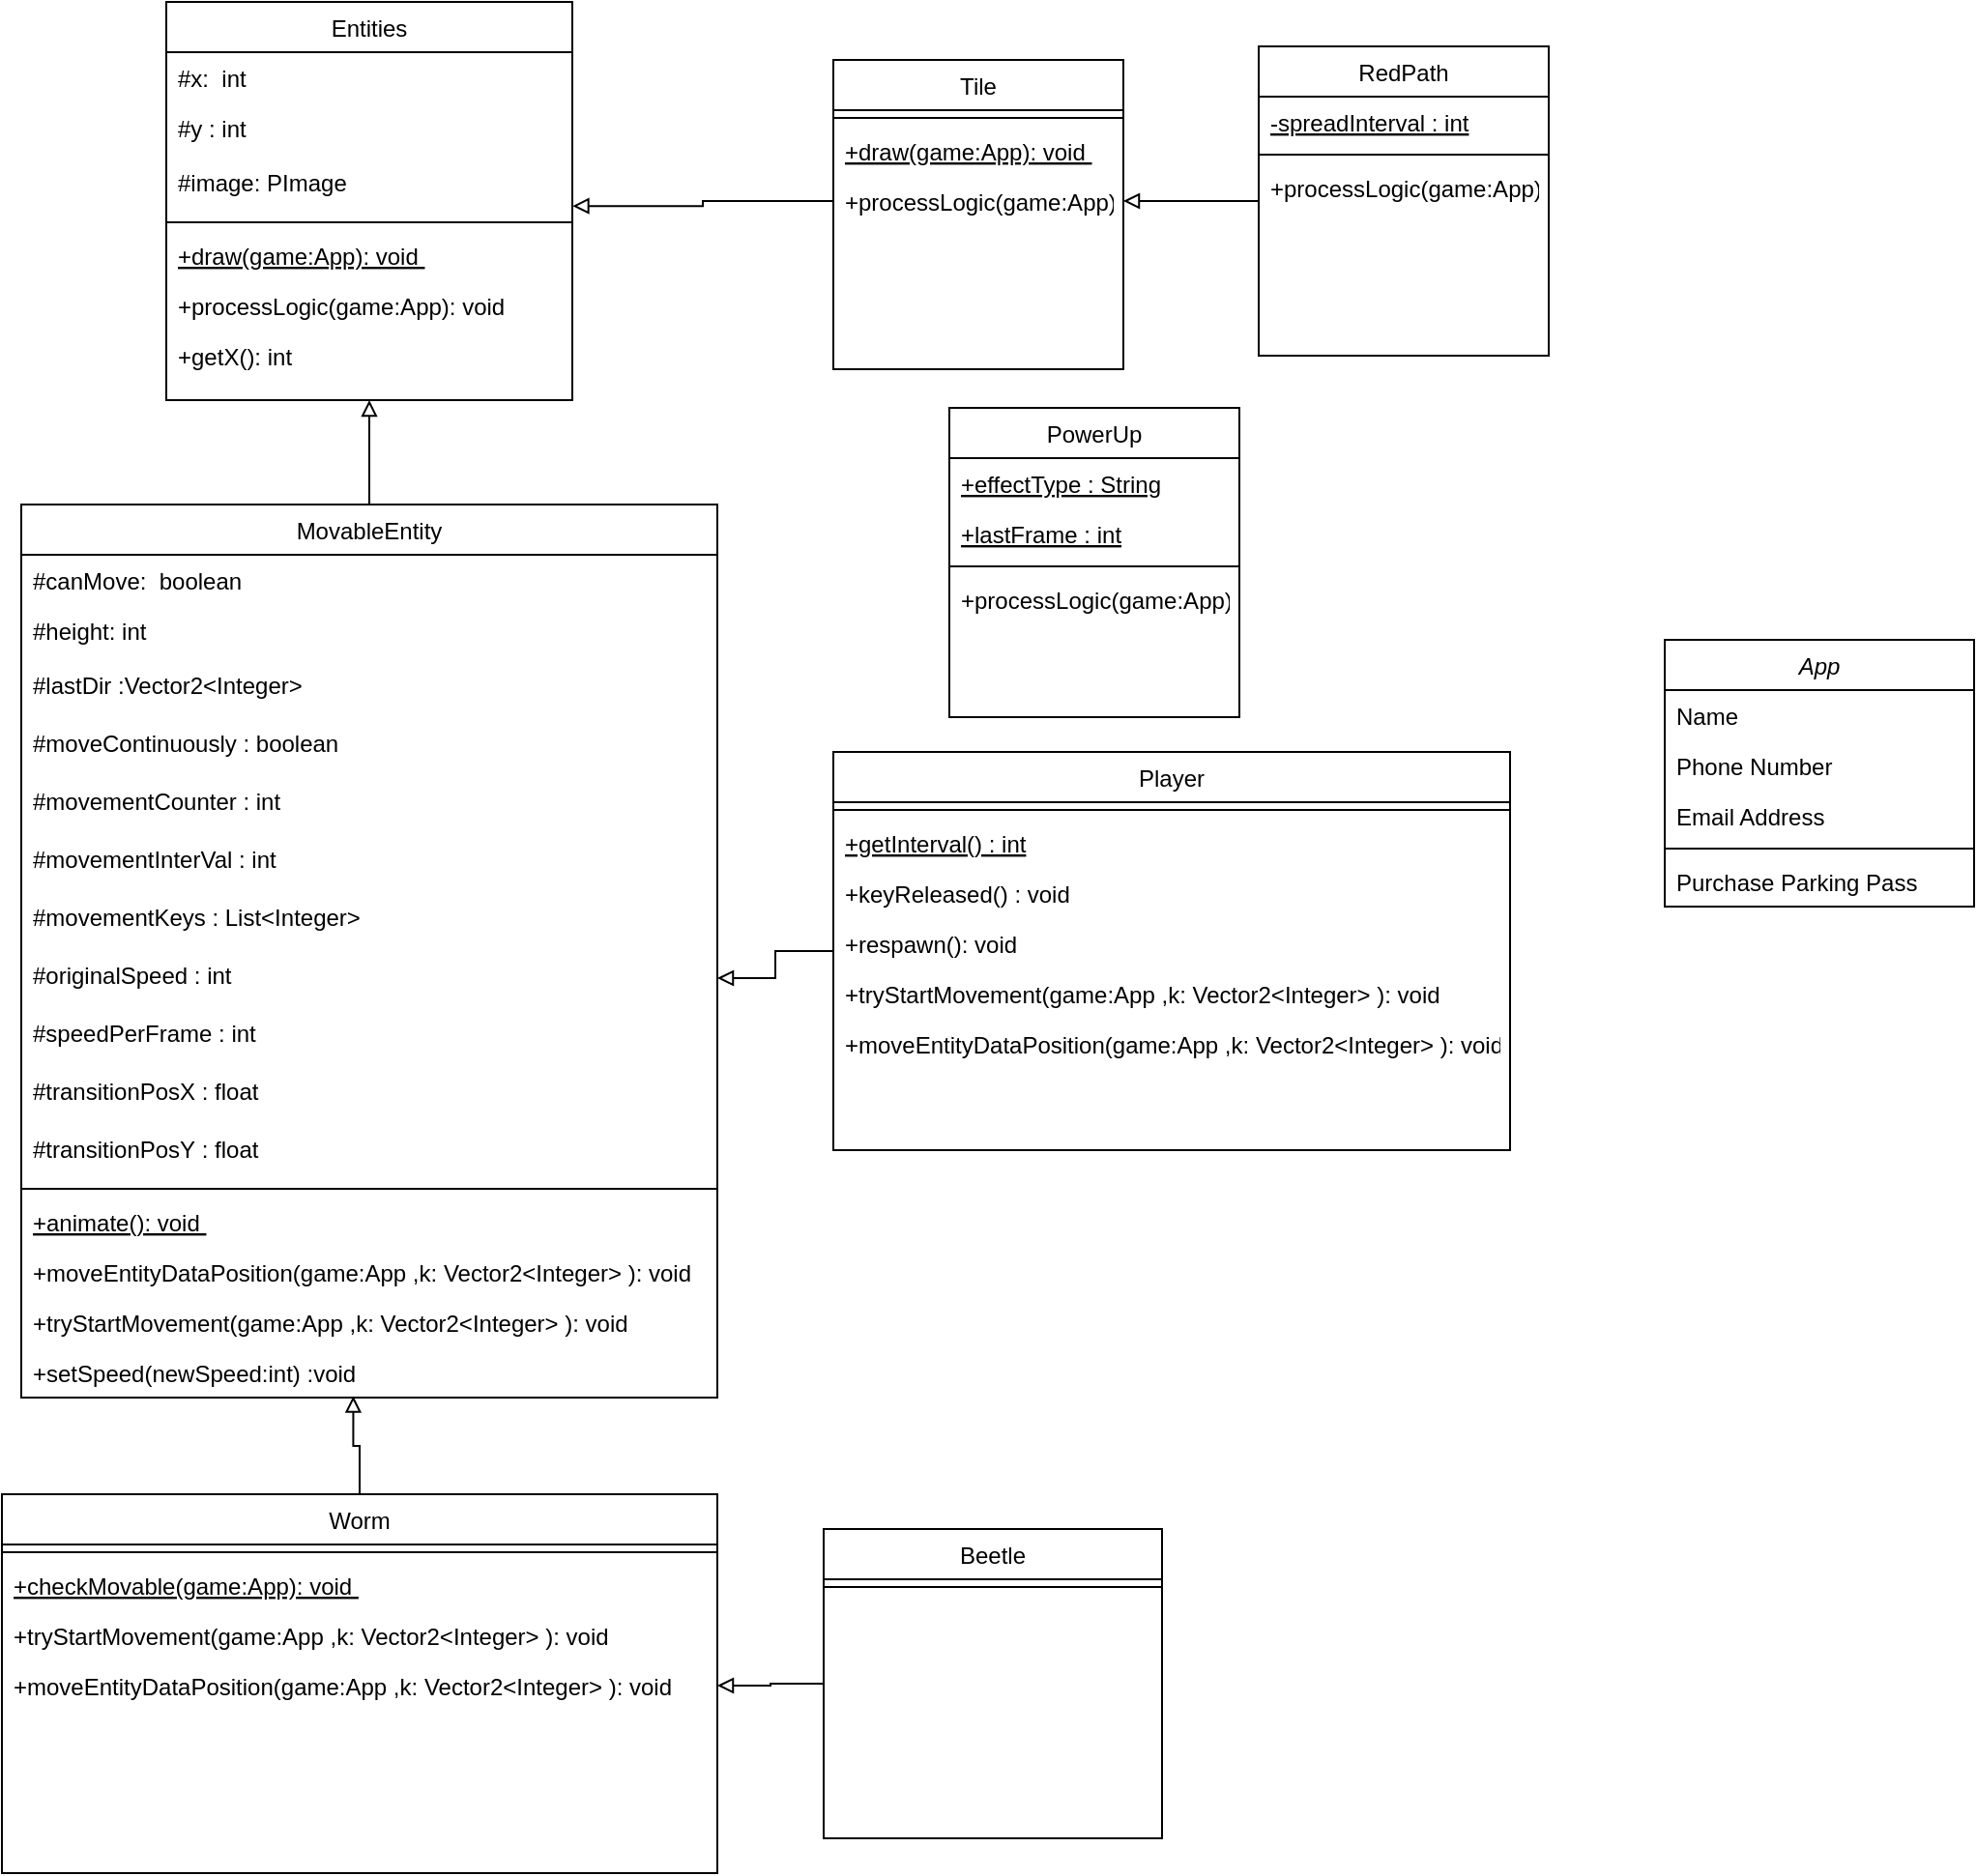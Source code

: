 <mxfile version="17.4.5" type="github">
  <diagram id="C5RBs43oDa-KdzZeNtuy" name="Page-1">
    <mxGraphModel dx="1824" dy="973" grid="1" gridSize="10" guides="1" tooltips="1" connect="1" arrows="1" fold="1" page="1" pageScale="1" pageWidth="827" pageHeight="1169" math="0" shadow="0">
      <root>
        <mxCell id="WIyWlLk6GJQsqaUBKTNV-0" />
        <mxCell id="WIyWlLk6GJQsqaUBKTNV-1" parent="WIyWlLk6GJQsqaUBKTNV-0" />
        <mxCell id="zkfFHV4jXpPFQw0GAbJ--0" value="App" style="swimlane;fontStyle=2;align=center;verticalAlign=top;childLayout=stackLayout;horizontal=1;startSize=26;horizontalStack=0;resizeParent=1;resizeLast=0;collapsible=1;marginBottom=0;rounded=0;shadow=0;strokeWidth=1;" parent="WIyWlLk6GJQsqaUBKTNV-1" vertex="1">
          <mxGeometry x="860" y="640" width="160" height="138" as="geometry">
            <mxRectangle x="230" y="140" width="160" height="26" as="alternateBounds" />
          </mxGeometry>
        </mxCell>
        <mxCell id="zkfFHV4jXpPFQw0GAbJ--1" value="Name" style="text;align=left;verticalAlign=top;spacingLeft=4;spacingRight=4;overflow=hidden;rotatable=0;points=[[0,0.5],[1,0.5]];portConstraint=eastwest;" parent="zkfFHV4jXpPFQw0GAbJ--0" vertex="1">
          <mxGeometry y="26" width="160" height="26" as="geometry" />
        </mxCell>
        <mxCell id="zkfFHV4jXpPFQw0GAbJ--2" value="Phone Number" style="text;align=left;verticalAlign=top;spacingLeft=4;spacingRight=4;overflow=hidden;rotatable=0;points=[[0,0.5],[1,0.5]];portConstraint=eastwest;rounded=0;shadow=0;html=0;" parent="zkfFHV4jXpPFQw0GAbJ--0" vertex="1">
          <mxGeometry y="52" width="160" height="26" as="geometry" />
        </mxCell>
        <mxCell id="zkfFHV4jXpPFQw0GAbJ--3" value="Email Address" style="text;align=left;verticalAlign=top;spacingLeft=4;spacingRight=4;overflow=hidden;rotatable=0;points=[[0,0.5],[1,0.5]];portConstraint=eastwest;rounded=0;shadow=0;html=0;" parent="zkfFHV4jXpPFQw0GAbJ--0" vertex="1">
          <mxGeometry y="78" width="160" height="26" as="geometry" />
        </mxCell>
        <mxCell id="zkfFHV4jXpPFQw0GAbJ--4" value="" style="line;html=1;strokeWidth=1;align=left;verticalAlign=middle;spacingTop=-1;spacingLeft=3;spacingRight=3;rotatable=0;labelPosition=right;points=[];portConstraint=eastwest;" parent="zkfFHV4jXpPFQw0GAbJ--0" vertex="1">
          <mxGeometry y="104" width="160" height="8" as="geometry" />
        </mxCell>
        <mxCell id="zkfFHV4jXpPFQw0GAbJ--5" value="Purchase Parking Pass" style="text;align=left;verticalAlign=top;spacingLeft=4;spacingRight=4;overflow=hidden;rotatable=0;points=[[0,0.5],[1,0.5]];portConstraint=eastwest;" parent="zkfFHV4jXpPFQw0GAbJ--0" vertex="1">
          <mxGeometry y="112" width="160" height="26" as="geometry" />
        </mxCell>
        <mxCell id="zkfFHV4jXpPFQw0GAbJ--6" value="Entities" style="swimlane;fontStyle=0;align=center;verticalAlign=top;childLayout=stackLayout;horizontal=1;startSize=26;horizontalStack=0;resizeParent=1;resizeLast=0;collapsible=1;marginBottom=0;rounded=0;shadow=0;strokeWidth=1;" parent="WIyWlLk6GJQsqaUBKTNV-1" vertex="1">
          <mxGeometry x="85" y="310" width="210" height="206" as="geometry">
            <mxRectangle x="120" y="360" width="160" height="26" as="alternateBounds" />
          </mxGeometry>
        </mxCell>
        <mxCell id="zkfFHV4jXpPFQw0GAbJ--7" value="#x:  int" style="text;align=left;verticalAlign=top;spacingLeft=4;spacingRight=4;overflow=hidden;rotatable=0;points=[[0,0.5],[1,0.5]];portConstraint=eastwest;" parent="zkfFHV4jXpPFQw0GAbJ--6" vertex="1">
          <mxGeometry y="26" width="210" height="26" as="geometry" />
        </mxCell>
        <mxCell id="zkfFHV4jXpPFQw0GAbJ--8" value="#y : int" style="text;align=left;verticalAlign=top;spacingLeft=4;spacingRight=4;overflow=hidden;rotatable=0;points=[[0,0.5],[1,0.5]];portConstraint=eastwest;rounded=0;shadow=0;html=0;" parent="zkfFHV4jXpPFQw0GAbJ--6" vertex="1">
          <mxGeometry y="52" width="210" height="28" as="geometry" />
        </mxCell>
        <mxCell id="aCMzwhJr1zV5VdU0854n-4" value="#image: PImage" style="text;align=left;verticalAlign=top;spacingLeft=4;spacingRight=4;overflow=hidden;rotatable=0;points=[[0,0.5],[1,0.5]];portConstraint=eastwest;rounded=0;shadow=0;html=0;" vertex="1" parent="zkfFHV4jXpPFQw0GAbJ--6">
          <mxGeometry y="80" width="210" height="30" as="geometry" />
        </mxCell>
        <mxCell id="zkfFHV4jXpPFQw0GAbJ--9" value="" style="line;html=1;strokeWidth=1;align=left;verticalAlign=middle;spacingTop=-1;spacingLeft=3;spacingRight=3;rotatable=0;labelPosition=right;points=[];portConstraint=eastwest;" parent="zkfFHV4jXpPFQw0GAbJ--6" vertex="1">
          <mxGeometry y="110" width="210" height="8" as="geometry" />
        </mxCell>
        <mxCell id="zkfFHV4jXpPFQw0GAbJ--10" value="+draw(game:App): void " style="text;align=left;verticalAlign=top;spacingLeft=4;spacingRight=4;overflow=hidden;rotatable=0;points=[[0,0.5],[1,0.5]];portConstraint=eastwest;fontStyle=4" parent="zkfFHV4jXpPFQw0GAbJ--6" vertex="1">
          <mxGeometry y="118" width="210" height="26" as="geometry" />
        </mxCell>
        <mxCell id="zkfFHV4jXpPFQw0GAbJ--11" value="+processLogic(game:App): void" style="text;align=left;verticalAlign=top;spacingLeft=4;spacingRight=4;overflow=hidden;rotatable=0;points=[[0,0.5],[1,0.5]];portConstraint=eastwest;" parent="zkfFHV4jXpPFQw0GAbJ--6" vertex="1">
          <mxGeometry y="144" width="210" height="26" as="geometry" />
        </mxCell>
        <mxCell id="aCMzwhJr1zV5VdU0854n-5" value="+getX(): int" style="text;align=left;verticalAlign=top;spacingLeft=4;spacingRight=4;overflow=hidden;rotatable=0;points=[[0,0.5],[1,0.5]];portConstraint=eastwest;" vertex="1" parent="zkfFHV4jXpPFQw0GAbJ--6">
          <mxGeometry y="170" width="210" height="26" as="geometry" />
        </mxCell>
        <mxCell id="aCMzwhJr1zV5VdU0854n-68" style="edgeStyle=orthogonalEdgeStyle;rounded=0;orthogonalLoop=1;jettySize=auto;html=1;entryX=0.5;entryY=1;entryDx=0;entryDy=0;endArrow=block;endFill=0;" edge="1" parent="WIyWlLk6GJQsqaUBKTNV-1" source="aCMzwhJr1zV5VdU0854n-6" target="zkfFHV4jXpPFQw0GAbJ--6">
          <mxGeometry relative="1" as="geometry" />
        </mxCell>
        <mxCell id="aCMzwhJr1zV5VdU0854n-6" value="MovableEntity" style="swimlane;fontStyle=0;align=center;verticalAlign=top;childLayout=stackLayout;horizontal=1;startSize=26;horizontalStack=0;resizeParent=1;resizeLast=0;collapsible=1;marginBottom=0;rounded=0;shadow=0;strokeWidth=1;" vertex="1" parent="WIyWlLk6GJQsqaUBKTNV-1">
          <mxGeometry x="10" y="570" width="360" height="462" as="geometry">
            <mxRectangle x="120" y="360" width="160" height="26" as="alternateBounds" />
          </mxGeometry>
        </mxCell>
        <mxCell id="aCMzwhJr1zV5VdU0854n-7" value="#canMove:  boolean" style="text;align=left;verticalAlign=top;spacingLeft=4;spacingRight=4;overflow=hidden;rotatable=0;points=[[0,0.5],[1,0.5]];portConstraint=eastwest;" vertex="1" parent="aCMzwhJr1zV5VdU0854n-6">
          <mxGeometry y="26" width="360" height="26" as="geometry" />
        </mxCell>
        <mxCell id="aCMzwhJr1zV5VdU0854n-8" value="#height: int&#xa;" style="text;align=left;verticalAlign=top;spacingLeft=4;spacingRight=4;overflow=hidden;rotatable=0;points=[[0,0.5],[1,0.5]];portConstraint=eastwest;rounded=0;shadow=0;html=0;" vertex="1" parent="aCMzwhJr1zV5VdU0854n-6">
          <mxGeometry y="52" width="360" height="28" as="geometry" />
        </mxCell>
        <mxCell id="aCMzwhJr1zV5VdU0854n-9" value="#lastDir :Vector2&lt;Integer&gt;" style="text;align=left;verticalAlign=top;spacingLeft=4;spacingRight=4;overflow=hidden;rotatable=0;points=[[0,0.5],[1,0.5]];portConstraint=eastwest;rounded=0;shadow=0;html=0;" vertex="1" parent="aCMzwhJr1zV5VdU0854n-6">
          <mxGeometry y="80" width="360" height="30" as="geometry" />
        </mxCell>
        <mxCell id="aCMzwhJr1zV5VdU0854n-14" value="#moveContinuously : boolean" style="text;align=left;verticalAlign=top;spacingLeft=4;spacingRight=4;overflow=hidden;rotatable=0;points=[[0,0.5],[1,0.5]];portConstraint=eastwest;rounded=0;shadow=0;html=0;" vertex="1" parent="aCMzwhJr1zV5VdU0854n-6">
          <mxGeometry y="110" width="360" height="30" as="geometry" />
        </mxCell>
        <mxCell id="aCMzwhJr1zV5VdU0854n-15" value="#movementCounter : int" style="text;align=left;verticalAlign=top;spacingLeft=4;spacingRight=4;overflow=hidden;rotatable=0;points=[[0,0.5],[1,0.5]];portConstraint=eastwest;rounded=0;shadow=0;html=0;" vertex="1" parent="aCMzwhJr1zV5VdU0854n-6">
          <mxGeometry y="140" width="360" height="30" as="geometry" />
        </mxCell>
        <mxCell id="aCMzwhJr1zV5VdU0854n-16" value="#movementInterVal : int" style="text;align=left;verticalAlign=top;spacingLeft=4;spacingRight=4;overflow=hidden;rotatable=0;points=[[0,0.5],[1,0.5]];portConstraint=eastwest;rounded=0;shadow=0;html=0;" vertex="1" parent="aCMzwhJr1zV5VdU0854n-6">
          <mxGeometry y="170" width="360" height="30" as="geometry" />
        </mxCell>
        <mxCell id="aCMzwhJr1zV5VdU0854n-17" value="#movementKeys : List&lt;Integer&gt;" style="text;align=left;verticalAlign=top;spacingLeft=4;spacingRight=4;overflow=hidden;rotatable=0;points=[[0,0.5],[1,0.5]];portConstraint=eastwest;rounded=0;shadow=0;html=0;" vertex="1" parent="aCMzwhJr1zV5VdU0854n-6">
          <mxGeometry y="200" width="360" height="30" as="geometry" />
        </mxCell>
        <mxCell id="aCMzwhJr1zV5VdU0854n-18" value="#originalSpeed : int" style="text;align=left;verticalAlign=top;spacingLeft=4;spacingRight=4;overflow=hidden;rotatable=0;points=[[0,0.5],[1,0.5]];portConstraint=eastwest;rounded=0;shadow=0;html=0;" vertex="1" parent="aCMzwhJr1zV5VdU0854n-6">
          <mxGeometry y="230" width="360" height="30" as="geometry" />
        </mxCell>
        <mxCell id="aCMzwhJr1zV5VdU0854n-20" value="#speedPerFrame : int" style="text;align=left;verticalAlign=top;spacingLeft=4;spacingRight=4;overflow=hidden;rotatable=0;points=[[0,0.5],[1,0.5]];portConstraint=eastwest;rounded=0;shadow=0;html=0;" vertex="1" parent="aCMzwhJr1zV5VdU0854n-6">
          <mxGeometry y="260" width="360" height="30" as="geometry" />
        </mxCell>
        <mxCell id="aCMzwhJr1zV5VdU0854n-19" value="#transitionPosX : float" style="text;align=left;verticalAlign=top;spacingLeft=4;spacingRight=4;overflow=hidden;rotatable=0;points=[[0,0.5],[1,0.5]];portConstraint=eastwest;rounded=0;shadow=0;html=0;" vertex="1" parent="aCMzwhJr1zV5VdU0854n-6">
          <mxGeometry y="290" width="360" height="30" as="geometry" />
        </mxCell>
        <mxCell id="aCMzwhJr1zV5VdU0854n-21" value="#transitionPosY : float" style="text;align=left;verticalAlign=top;spacingLeft=4;spacingRight=4;overflow=hidden;rotatable=0;points=[[0,0.5],[1,0.5]];portConstraint=eastwest;rounded=0;shadow=0;html=0;" vertex="1" parent="aCMzwhJr1zV5VdU0854n-6">
          <mxGeometry y="320" width="360" height="30" as="geometry" />
        </mxCell>
        <mxCell id="aCMzwhJr1zV5VdU0854n-10" value="" style="line;html=1;strokeWidth=1;align=left;verticalAlign=middle;spacingTop=-1;spacingLeft=3;spacingRight=3;rotatable=0;labelPosition=right;points=[];portConstraint=eastwest;" vertex="1" parent="aCMzwhJr1zV5VdU0854n-6">
          <mxGeometry y="350" width="360" height="8" as="geometry" />
        </mxCell>
        <mxCell id="aCMzwhJr1zV5VdU0854n-11" value="+animate(): void " style="text;align=left;verticalAlign=top;spacingLeft=4;spacingRight=4;overflow=hidden;rotatable=0;points=[[0,0.5],[1,0.5]];portConstraint=eastwest;fontStyle=4" vertex="1" parent="aCMzwhJr1zV5VdU0854n-6">
          <mxGeometry y="358" width="360" height="26" as="geometry" />
        </mxCell>
        <mxCell id="aCMzwhJr1zV5VdU0854n-12" value="+moveEntityDataPosition(game:App ,k: Vector2&lt;Integer&gt; ): void" style="text;align=left;verticalAlign=top;spacingLeft=4;spacingRight=4;overflow=hidden;rotatable=0;points=[[0,0.5],[1,0.5]];portConstraint=eastwest;" vertex="1" parent="aCMzwhJr1zV5VdU0854n-6">
          <mxGeometry y="384" width="360" height="26" as="geometry" />
        </mxCell>
        <mxCell id="aCMzwhJr1zV5VdU0854n-22" value="+tryStartMovement(game:App ,k: Vector2&lt;Integer&gt; ): void" style="text;align=left;verticalAlign=top;spacingLeft=4;spacingRight=4;overflow=hidden;rotatable=0;points=[[0,0.5],[1,0.5]];portConstraint=eastwest;" vertex="1" parent="aCMzwhJr1zV5VdU0854n-6">
          <mxGeometry y="410" width="360" height="26" as="geometry" />
        </mxCell>
        <mxCell id="aCMzwhJr1zV5VdU0854n-13" value="+setSpeed(newSpeed:int) :void" style="text;align=left;verticalAlign=top;spacingLeft=4;spacingRight=4;overflow=hidden;rotatable=0;points=[[0,0.5],[1,0.5]];portConstraint=eastwest;" vertex="1" parent="aCMzwhJr1zV5VdU0854n-6">
          <mxGeometry y="436" width="360" height="26" as="geometry" />
        </mxCell>
        <mxCell id="aCMzwhJr1zV5VdU0854n-62" style="edgeStyle=orthogonalEdgeStyle;rounded=0;orthogonalLoop=1;jettySize=auto;html=1;endArrow=block;endFill=0;" edge="1" parent="WIyWlLk6GJQsqaUBKTNV-1" source="aCMzwhJr1zV5VdU0854n-38" target="aCMzwhJr1zV5VdU0854n-18">
          <mxGeometry relative="1" as="geometry" />
        </mxCell>
        <mxCell id="aCMzwhJr1zV5VdU0854n-38" value="Player" style="swimlane;fontStyle=0;align=center;verticalAlign=top;childLayout=stackLayout;horizontal=1;startSize=26;horizontalStack=0;resizeParent=1;resizeLast=0;collapsible=1;marginBottom=0;rounded=0;shadow=0;strokeWidth=1;" vertex="1" parent="WIyWlLk6GJQsqaUBKTNV-1">
          <mxGeometry x="430" y="698" width="350" height="206" as="geometry">
            <mxRectangle x="120" y="360" width="160" height="26" as="alternateBounds" />
          </mxGeometry>
        </mxCell>
        <mxCell id="aCMzwhJr1zV5VdU0854n-42" value="" style="line;html=1;strokeWidth=1;align=left;verticalAlign=middle;spacingTop=-1;spacingLeft=3;spacingRight=3;rotatable=0;labelPosition=right;points=[];portConstraint=eastwest;" vertex="1" parent="aCMzwhJr1zV5VdU0854n-38">
          <mxGeometry y="26" width="350" height="8" as="geometry" />
        </mxCell>
        <mxCell id="aCMzwhJr1zV5VdU0854n-43" value="+getInterval() : int" style="text;align=left;verticalAlign=top;spacingLeft=4;spacingRight=4;overflow=hidden;rotatable=0;points=[[0,0.5],[1,0.5]];portConstraint=eastwest;fontStyle=4" vertex="1" parent="aCMzwhJr1zV5VdU0854n-38">
          <mxGeometry y="34" width="350" height="26" as="geometry" />
        </mxCell>
        <mxCell id="aCMzwhJr1zV5VdU0854n-44" value="+keyReleased() : void" style="text;align=left;verticalAlign=top;spacingLeft=4;spacingRight=4;overflow=hidden;rotatable=0;points=[[0,0.5],[1,0.5]];portConstraint=eastwest;" vertex="1" parent="aCMzwhJr1zV5VdU0854n-38">
          <mxGeometry y="60" width="350" height="26" as="geometry" />
        </mxCell>
        <mxCell id="aCMzwhJr1zV5VdU0854n-45" value="+respawn(): void " style="text;align=left;verticalAlign=top;spacingLeft=4;spacingRight=4;overflow=hidden;rotatable=0;points=[[0,0.5],[1,0.5]];portConstraint=eastwest;" vertex="1" parent="aCMzwhJr1zV5VdU0854n-38">
          <mxGeometry y="86" width="350" height="26" as="geometry" />
        </mxCell>
        <mxCell id="aCMzwhJr1zV5VdU0854n-47" value="+tryStartMovement(game:App ,k: Vector2&lt;Integer&gt; ): void" style="text;align=left;verticalAlign=top;spacingLeft=4;spacingRight=4;overflow=hidden;rotatable=0;points=[[0,0.5],[1,0.5]];portConstraint=eastwest;" vertex="1" parent="aCMzwhJr1zV5VdU0854n-38">
          <mxGeometry y="112" width="350" height="26" as="geometry" />
        </mxCell>
        <mxCell id="aCMzwhJr1zV5VdU0854n-48" value="+moveEntityDataPosition(game:App ,k: Vector2&lt;Integer&gt; ): void" style="text;align=left;verticalAlign=top;spacingLeft=4;spacingRight=4;overflow=hidden;rotatable=0;points=[[0,0.5],[1,0.5]];portConstraint=eastwest;" vertex="1" parent="aCMzwhJr1zV5VdU0854n-38">
          <mxGeometry y="138" width="350" height="26" as="geometry" />
        </mxCell>
        <mxCell id="aCMzwhJr1zV5VdU0854n-51" value="Tile" style="swimlane;fontStyle=0;align=center;verticalAlign=top;childLayout=stackLayout;horizontal=1;startSize=26;horizontalStack=0;resizeParent=1;resizeLast=0;collapsible=1;marginBottom=0;rounded=0;shadow=0;strokeWidth=1;" vertex="1" parent="WIyWlLk6GJQsqaUBKTNV-1">
          <mxGeometry x="430" y="340" width="150" height="160" as="geometry">
            <mxRectangle x="120" y="360" width="160" height="26" as="alternateBounds" />
          </mxGeometry>
        </mxCell>
        <mxCell id="aCMzwhJr1zV5VdU0854n-55" value="" style="line;html=1;strokeWidth=1;align=left;verticalAlign=middle;spacingTop=-1;spacingLeft=3;spacingRight=3;rotatable=0;labelPosition=right;points=[];portConstraint=eastwest;" vertex="1" parent="aCMzwhJr1zV5VdU0854n-51">
          <mxGeometry y="26" width="150" height="8" as="geometry" />
        </mxCell>
        <mxCell id="aCMzwhJr1zV5VdU0854n-59" value="+draw(game:App): void " style="text;align=left;verticalAlign=top;spacingLeft=4;spacingRight=4;overflow=hidden;rotatable=0;points=[[0,0.5],[1,0.5]];portConstraint=eastwest;fontStyle=4" vertex="1" parent="aCMzwhJr1zV5VdU0854n-51">
          <mxGeometry y="34" width="150" height="26" as="geometry" />
        </mxCell>
        <mxCell id="aCMzwhJr1zV5VdU0854n-60" value="+processLogic(game:App): void" style="text;align=left;verticalAlign=top;spacingLeft=4;spacingRight=4;overflow=hidden;rotatable=0;points=[[0,0.5],[1,0.5]];portConstraint=eastwest;" vertex="1" parent="aCMzwhJr1zV5VdU0854n-51">
          <mxGeometry y="60" width="150" height="26" as="geometry" />
        </mxCell>
        <mxCell id="aCMzwhJr1zV5VdU0854n-61" style="edgeStyle=orthogonalEdgeStyle;rounded=0;orthogonalLoop=1;jettySize=auto;html=1;exitX=0;exitY=0.5;exitDx=0;exitDy=0;entryX=1.001;entryY=0.853;entryDx=0;entryDy=0;entryPerimeter=0;endArrow=block;endFill=0;" edge="1" parent="WIyWlLk6GJQsqaUBKTNV-1" source="aCMzwhJr1zV5VdU0854n-60" target="aCMzwhJr1zV5VdU0854n-4">
          <mxGeometry relative="1" as="geometry" />
        </mxCell>
        <mxCell id="aCMzwhJr1zV5VdU0854n-69" style="edgeStyle=orthogonalEdgeStyle;rounded=0;orthogonalLoop=1;jettySize=auto;html=1;entryX=1;entryY=0.5;entryDx=0;entryDy=0;endArrow=block;endFill=0;" edge="1" parent="WIyWlLk6GJQsqaUBKTNV-1" source="aCMzwhJr1zV5VdU0854n-63" target="aCMzwhJr1zV5VdU0854n-60">
          <mxGeometry relative="1" as="geometry" />
        </mxCell>
        <mxCell id="aCMzwhJr1zV5VdU0854n-63" value="RedPath" style="swimlane;fontStyle=0;align=center;verticalAlign=top;childLayout=stackLayout;horizontal=1;startSize=26;horizontalStack=0;resizeParent=1;resizeLast=0;collapsible=1;marginBottom=0;rounded=0;shadow=0;strokeWidth=1;" vertex="1" parent="WIyWlLk6GJQsqaUBKTNV-1">
          <mxGeometry x="650" y="333" width="150" height="160" as="geometry">
            <mxRectangle x="120" y="360" width="160" height="26" as="alternateBounds" />
          </mxGeometry>
        </mxCell>
        <mxCell id="aCMzwhJr1zV5VdU0854n-65" value="-spreadInterval : int" style="text;align=left;verticalAlign=top;spacingLeft=4;spacingRight=4;overflow=hidden;rotatable=0;points=[[0,0.5],[1,0.5]];portConstraint=eastwest;fontStyle=4" vertex="1" parent="aCMzwhJr1zV5VdU0854n-63">
          <mxGeometry y="26" width="150" height="26" as="geometry" />
        </mxCell>
        <mxCell id="aCMzwhJr1zV5VdU0854n-64" value="" style="line;html=1;strokeWidth=1;align=left;verticalAlign=middle;spacingTop=-1;spacingLeft=3;spacingRight=3;rotatable=0;labelPosition=right;points=[];portConstraint=eastwest;" vertex="1" parent="aCMzwhJr1zV5VdU0854n-63">
          <mxGeometry y="52" width="150" height="8" as="geometry" />
        </mxCell>
        <mxCell id="aCMzwhJr1zV5VdU0854n-66" value="+processLogic(game:App): void" style="text;align=left;verticalAlign=top;spacingLeft=4;spacingRight=4;overflow=hidden;rotatable=0;points=[[0,0.5],[1,0.5]];portConstraint=eastwest;" vertex="1" parent="aCMzwhJr1zV5VdU0854n-63">
          <mxGeometry y="60" width="150" height="26" as="geometry" />
        </mxCell>
        <mxCell id="aCMzwhJr1zV5VdU0854n-78" style="edgeStyle=orthogonalEdgeStyle;rounded=0;orthogonalLoop=1;jettySize=auto;html=1;entryX=0.477;entryY=0.971;entryDx=0;entryDy=0;entryPerimeter=0;endArrow=block;endFill=0;" edge="1" parent="WIyWlLk6GJQsqaUBKTNV-1" source="aCMzwhJr1zV5VdU0854n-71" target="aCMzwhJr1zV5VdU0854n-13">
          <mxGeometry relative="1" as="geometry" />
        </mxCell>
        <mxCell id="aCMzwhJr1zV5VdU0854n-71" value="Worm" style="swimlane;fontStyle=0;align=center;verticalAlign=top;childLayout=stackLayout;horizontal=1;startSize=26;horizontalStack=0;resizeParent=1;resizeLast=0;collapsible=1;marginBottom=0;rounded=0;shadow=0;strokeWidth=1;" vertex="1" parent="WIyWlLk6GJQsqaUBKTNV-1">
          <mxGeometry y="1082" width="370" height="196" as="geometry">
            <mxRectangle x="120" y="360" width="160" height="26" as="alternateBounds" />
          </mxGeometry>
        </mxCell>
        <mxCell id="aCMzwhJr1zV5VdU0854n-72" value="" style="line;html=1;strokeWidth=1;align=left;verticalAlign=middle;spacingTop=-1;spacingLeft=3;spacingRight=3;rotatable=0;labelPosition=right;points=[];portConstraint=eastwest;" vertex="1" parent="aCMzwhJr1zV5VdU0854n-71">
          <mxGeometry y="26" width="370" height="8" as="geometry" />
        </mxCell>
        <mxCell id="aCMzwhJr1zV5VdU0854n-28" value="+checkMovable(game:App): void " style="text;align=left;verticalAlign=top;spacingLeft=4;spacingRight=4;overflow=hidden;rotatable=0;points=[[0,0.5],[1,0.5]];portConstraint=eastwest;fontStyle=4" vertex="1" parent="aCMzwhJr1zV5VdU0854n-71">
          <mxGeometry y="34" width="370" height="26" as="geometry" />
        </mxCell>
        <mxCell id="aCMzwhJr1zV5VdU0854n-49" value="+tryStartMovement(game:App ,k: Vector2&lt;Integer&gt; ): void" style="text;align=left;verticalAlign=top;spacingLeft=4;spacingRight=4;overflow=hidden;rotatable=0;points=[[0,0.5],[1,0.5]];portConstraint=eastwest;" vertex="1" parent="aCMzwhJr1zV5VdU0854n-71">
          <mxGeometry y="60" width="370" height="26" as="geometry" />
        </mxCell>
        <mxCell id="aCMzwhJr1zV5VdU0854n-46" value="+moveEntityDataPosition(game:App ,k: Vector2&lt;Integer&gt; ): void" style="text;align=left;verticalAlign=top;spacingLeft=4;spacingRight=4;overflow=hidden;rotatable=0;points=[[0,0.5],[1,0.5]];portConstraint=eastwest;" vertex="1" parent="aCMzwhJr1zV5VdU0854n-71">
          <mxGeometry y="86" width="370" height="26" as="geometry" />
        </mxCell>
        <mxCell id="aCMzwhJr1zV5VdU0854n-84" style="edgeStyle=orthogonalEdgeStyle;rounded=0;orthogonalLoop=1;jettySize=auto;html=1;entryX=1;entryY=0.5;entryDx=0;entryDy=0;endArrow=block;endFill=0;" edge="1" parent="WIyWlLk6GJQsqaUBKTNV-1" source="aCMzwhJr1zV5VdU0854n-79" target="aCMzwhJr1zV5VdU0854n-46">
          <mxGeometry relative="1" as="geometry" />
        </mxCell>
        <mxCell id="aCMzwhJr1zV5VdU0854n-79" value="Beetle" style="swimlane;fontStyle=0;align=center;verticalAlign=top;childLayout=stackLayout;horizontal=1;startSize=26;horizontalStack=0;resizeParent=1;resizeLast=0;collapsible=1;marginBottom=0;rounded=0;shadow=0;strokeWidth=1;" vertex="1" parent="WIyWlLk6GJQsqaUBKTNV-1">
          <mxGeometry x="425" y="1100" width="175" height="160" as="geometry">
            <mxRectangle x="120" y="360" width="160" height="26" as="alternateBounds" />
          </mxGeometry>
        </mxCell>
        <mxCell id="aCMzwhJr1zV5VdU0854n-80" value="" style="line;html=1;strokeWidth=1;align=left;verticalAlign=middle;spacingTop=-1;spacingLeft=3;spacingRight=3;rotatable=0;labelPosition=right;points=[];portConstraint=eastwest;" vertex="1" parent="aCMzwhJr1zV5VdU0854n-79">
          <mxGeometry y="26" width="175" height="8" as="geometry" />
        </mxCell>
        <mxCell id="aCMzwhJr1zV5VdU0854n-85" value="PowerUp" style="swimlane;fontStyle=0;align=center;verticalAlign=top;childLayout=stackLayout;horizontal=1;startSize=26;horizontalStack=0;resizeParent=1;resizeLast=0;collapsible=1;marginBottom=0;rounded=0;shadow=0;strokeWidth=1;" vertex="1" parent="WIyWlLk6GJQsqaUBKTNV-1">
          <mxGeometry x="490" y="520" width="150" height="160" as="geometry">
            <mxRectangle x="120" y="360" width="160" height="26" as="alternateBounds" />
          </mxGeometry>
        </mxCell>
        <mxCell id="aCMzwhJr1zV5VdU0854n-87" value="+effectType : String" style="text;align=left;verticalAlign=top;spacingLeft=4;spacingRight=4;overflow=hidden;rotatable=0;points=[[0,0.5],[1,0.5]];portConstraint=eastwest;fontStyle=4" vertex="1" parent="aCMzwhJr1zV5VdU0854n-85">
          <mxGeometry y="26" width="150" height="26" as="geometry" />
        </mxCell>
        <mxCell id="aCMzwhJr1zV5VdU0854n-89" value="+lastFrame : int" style="text;align=left;verticalAlign=top;spacingLeft=4;spacingRight=4;overflow=hidden;rotatable=0;points=[[0,0.5],[1,0.5]];portConstraint=eastwest;fontStyle=4" vertex="1" parent="aCMzwhJr1zV5VdU0854n-85">
          <mxGeometry y="52" width="150" height="26" as="geometry" />
        </mxCell>
        <mxCell id="aCMzwhJr1zV5VdU0854n-86" value="" style="line;html=1;strokeWidth=1;align=left;verticalAlign=middle;spacingTop=-1;spacingLeft=3;spacingRight=3;rotatable=0;labelPosition=right;points=[];portConstraint=eastwest;" vertex="1" parent="aCMzwhJr1zV5VdU0854n-85">
          <mxGeometry y="78" width="150" height="8" as="geometry" />
        </mxCell>
        <mxCell id="aCMzwhJr1zV5VdU0854n-88" value="+processLogic(game:App): void" style="text;align=left;verticalAlign=top;spacingLeft=4;spacingRight=4;overflow=hidden;rotatable=0;points=[[0,0.5],[1,0.5]];portConstraint=eastwest;" vertex="1" parent="aCMzwhJr1zV5VdU0854n-85">
          <mxGeometry y="86" width="150" height="26" as="geometry" />
        </mxCell>
      </root>
    </mxGraphModel>
  </diagram>
</mxfile>
